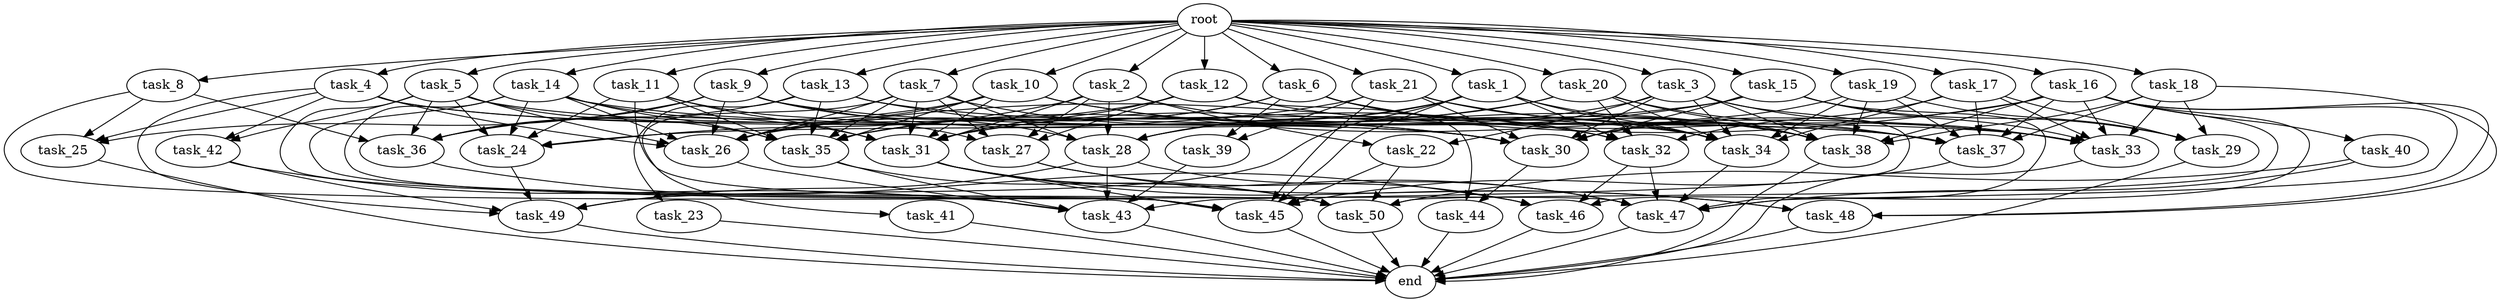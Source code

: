 digraph G {
  root [size="0.000000e+00"];
  task_1 [size="5.339313e+09"];
  task_2 [size="1.409524e+09"];
  task_3 [size="9.445563e+09"];
  task_4 [size="3.871358e+09"];
  task_5 [size="4.600566e+08"];
  task_6 [size="1.227546e+09"];
  task_7 [size="6.147664e+09"];
  task_8 [size="5.831959e+09"];
  task_9 [size="1.109295e+09"];
  task_10 [size="8.222474e+09"];
  task_11 [size="7.349948e+09"];
  task_12 [size="1.289962e+09"];
  task_13 [size="8.607255e+09"];
  task_14 [size="9.342781e+09"];
  task_15 [size="3.065882e+09"];
  task_16 [size="4.705799e+09"];
  task_17 [size="7.037108e+09"];
  task_18 [size="1.682038e+09"];
  task_19 [size="1.960066e+09"];
  task_20 [size="8.017275e+09"];
  task_21 [size="6.840355e+09"];
  task_22 [size="5.367266e+09"];
  task_23 [size="1.374744e+09"];
  task_24 [size="5.252582e+09"];
  task_25 [size="3.619514e+09"];
  task_26 [size="1.170109e+09"];
  task_27 [size="9.661050e+09"];
  task_28 [size="4.576285e+09"];
  task_29 [size="4.341637e+09"];
  task_30 [size="5.646330e+09"];
  task_31 [size="8.384734e+09"];
  task_32 [size="8.864568e+09"];
  task_33 [size="4.870677e+08"];
  task_34 [size="8.126717e+09"];
  task_35 [size="4.024209e+07"];
  task_36 [size="6.550134e+09"];
  task_37 [size="9.305549e+09"];
  task_38 [size="8.492116e+09"];
  task_39 [size="8.132089e+09"];
  task_40 [size="6.067569e+09"];
  task_41 [size="5.822242e+08"];
  task_42 [size="7.866477e+09"];
  task_43 [size="6.201887e+09"];
  task_44 [size="8.560760e+09"];
  task_45 [size="7.412318e+09"];
  task_46 [size="8.638882e+09"];
  task_47 [size="8.367007e+09"];
  task_48 [size="1.879539e+09"];
  task_49 [size="9.551120e+09"];
  task_50 [size="4.542511e+09"];
  end [size="0.000000e+00"];

  root -> task_1 [size="1.000000e-12"];
  root -> task_2 [size="1.000000e-12"];
  root -> task_3 [size="1.000000e-12"];
  root -> task_4 [size="1.000000e-12"];
  root -> task_5 [size="1.000000e-12"];
  root -> task_6 [size="1.000000e-12"];
  root -> task_7 [size="1.000000e-12"];
  root -> task_8 [size="1.000000e-12"];
  root -> task_9 [size="1.000000e-12"];
  root -> task_10 [size="1.000000e-12"];
  root -> task_11 [size="1.000000e-12"];
  root -> task_12 [size="1.000000e-12"];
  root -> task_13 [size="1.000000e-12"];
  root -> task_14 [size="1.000000e-12"];
  root -> task_15 [size="1.000000e-12"];
  root -> task_16 [size="1.000000e-12"];
  root -> task_17 [size="1.000000e-12"];
  root -> task_18 [size="1.000000e-12"];
  root -> task_19 [size="1.000000e-12"];
  root -> task_20 [size="1.000000e-12"];
  root -> task_21 [size="1.000000e-12"];
  task_1 -> task_28 [size="7.627142e+07"];
  task_1 -> task_31 [size="1.048092e+08"];
  task_1 -> task_32 [size="1.772914e+08"];
  task_1 -> task_34 [size="1.015840e+08"];
  task_1 -> task_38 [size="9.435684e+07"];
  task_1 -> task_45 [size="9.265398e+07"];
  task_1 -> task_49 [size="1.910224e+08"];
  task_2 -> task_22 [size="2.683633e+08"];
  task_2 -> task_24 [size="1.050516e+08"];
  task_2 -> task_27 [size="2.415262e+08"];
  task_2 -> task_28 [size="7.627142e+07"];
  task_2 -> task_31 [size="1.048092e+08"];
  task_2 -> task_34 [size="1.015840e+08"];
  task_3 -> task_22 [size="2.683633e+08"];
  task_3 -> task_28 [size="7.627142e+07"];
  task_3 -> task_30 [size="6.273699e+07"];
  task_3 -> task_33 [size="6.088347e+06"];
  task_3 -> task_34 [size="1.015840e+08"];
  task_3 -> task_38 [size="9.435684e+07"];
  task_3 -> task_43 [size="1.033648e+08"];
  task_4 -> task_25 [size="1.206505e+08"];
  task_4 -> task_26 [size="1.300121e+07"];
  task_4 -> task_30 [size="6.273699e+07"];
  task_4 -> task_34 [size="1.015840e+08"];
  task_4 -> task_42 [size="3.933238e+08"];
  task_4 -> task_49 [size="1.910224e+08"];
  task_5 -> task_24 [size="1.050516e+08"];
  task_5 -> task_26 [size="1.300121e+07"];
  task_5 -> task_30 [size="6.273699e+07"];
  task_5 -> task_35 [size="4.471344e+05"];
  task_5 -> task_36 [size="1.310027e+08"];
  task_5 -> task_42 [size="3.933238e+08"];
  task_5 -> task_45 [size="9.265398e+07"];
  task_6 -> task_26 [size="1.300121e+07"];
  task_6 -> task_32 [size="1.772914e+08"];
  task_6 -> task_33 [size="6.088347e+06"];
  task_6 -> task_35 [size="4.471344e+05"];
  task_6 -> task_38 [size="9.435684e+07"];
  task_6 -> task_39 [size="4.066044e+08"];
  task_7 -> task_26 [size="1.300121e+07"];
  task_7 -> task_27 [size="2.415262e+08"];
  task_7 -> task_28 [size="7.627142e+07"];
  task_7 -> task_30 [size="6.273699e+07"];
  task_7 -> task_31 [size="1.048092e+08"];
  task_7 -> task_35 [size="4.471344e+05"];
  task_7 -> task_41 [size="5.822242e+07"];
  task_8 -> task_25 [size="1.206505e+08"];
  task_8 -> task_36 [size="1.310027e+08"];
  task_8 -> task_45 [size="9.265398e+07"];
  task_9 -> task_25 [size="1.206505e+08"];
  task_9 -> task_26 [size="1.300121e+07"];
  task_9 -> task_28 [size="7.627142e+07"];
  task_9 -> task_32 [size="1.772914e+08"];
  task_9 -> task_36 [size="1.310027e+08"];
  task_9 -> task_37 [size="1.163194e+08"];
  task_10 -> task_26 [size="1.300121e+07"];
  task_10 -> task_31 [size="1.048092e+08"];
  task_10 -> task_33 [size="6.088347e+06"];
  task_10 -> task_35 [size="4.471344e+05"];
  task_10 -> task_36 [size="1.310027e+08"];
  task_10 -> task_38 [size="9.435684e+07"];
  task_11 -> task_24 [size="1.050516e+08"];
  task_11 -> task_27 [size="2.415262e+08"];
  task_11 -> task_31 [size="1.048092e+08"];
  task_11 -> task_35 [size="4.471344e+05"];
  task_11 -> task_45 [size="9.265398e+07"];
  task_12 -> task_26 [size="1.300121e+07"];
  task_12 -> task_27 [size="2.415262e+08"];
  task_12 -> task_31 [size="1.048092e+08"];
  task_12 -> task_38 [size="9.435684e+07"];
  task_12 -> task_44 [size="4.280380e+08"];
  task_13 -> task_23 [size="1.374744e+08"];
  task_13 -> task_30 [size="6.273699e+07"];
  task_13 -> task_33 [size="6.088347e+06"];
  task_13 -> task_35 [size="4.471344e+05"];
  task_13 -> task_36 [size="1.310027e+08"];
  task_14 -> task_24 [size="1.050516e+08"];
  task_14 -> task_26 [size="1.300121e+07"];
  task_14 -> task_31 [size="1.048092e+08"];
  task_14 -> task_35 [size="4.471344e+05"];
  task_14 -> task_37 [size="1.163194e+08"];
  task_14 -> task_47 [size="1.045876e+08"];
  task_14 -> task_50 [size="7.570852e+07"];
  task_15 -> task_24 [size="1.050516e+08"];
  task_15 -> task_29 [size="1.085409e+08"];
  task_15 -> task_30 [size="6.273699e+07"];
  task_15 -> task_31 [size="1.048092e+08"];
  task_15 -> task_33 [size="6.088347e+06"];
  task_15 -> task_47 [size="1.045876e+08"];
  task_16 -> task_26 [size="1.300121e+07"];
  task_16 -> task_30 [size="6.273699e+07"];
  task_16 -> task_33 [size="6.088347e+06"];
  task_16 -> task_37 [size="1.163194e+08"];
  task_16 -> task_38 [size="9.435684e+07"];
  task_16 -> task_40 [size="6.067569e+08"];
  task_16 -> task_46 [size="2.159720e+08"];
  task_16 -> task_47 [size="1.045876e+08"];
  task_16 -> task_48 [size="4.698848e+07"];
  task_16 -> task_50 [size="7.570852e+07"];
  task_17 -> task_29 [size="1.085409e+08"];
  task_17 -> task_32 [size="1.772914e+08"];
  task_17 -> task_33 [size="6.088347e+06"];
  task_17 -> task_34 [size="1.015840e+08"];
  task_17 -> task_37 [size="1.163194e+08"];
  task_18 -> task_29 [size="1.085409e+08"];
  task_18 -> task_33 [size="6.088347e+06"];
  task_18 -> task_37 [size="1.163194e+08"];
  task_18 -> task_38 [size="9.435684e+07"];
  task_18 -> task_48 [size="4.698848e+07"];
  task_19 -> task_29 [size="1.085409e+08"];
  task_19 -> task_30 [size="6.273699e+07"];
  task_19 -> task_34 [size="1.015840e+08"];
  task_19 -> task_37 [size="1.163194e+08"];
  task_19 -> task_38 [size="9.435684e+07"];
  task_20 -> task_28 [size="7.627142e+07"];
  task_20 -> task_32 [size="1.772914e+08"];
  task_20 -> task_34 [size="1.015840e+08"];
  task_20 -> task_35 [size="4.471344e+05"];
  task_20 -> task_37 [size="1.163194e+08"];
  task_20 -> task_38 [size="9.435684e+07"];
  task_21 -> task_30 [size="6.273699e+07"];
  task_21 -> task_34 [size="1.015840e+08"];
  task_21 -> task_35 [size="4.471344e+05"];
  task_21 -> task_37 [size="1.163194e+08"];
  task_21 -> task_39 [size="4.066044e+08"];
  task_21 -> task_45 [size="9.265398e+07"];
  task_22 -> task_45 [size="9.265398e+07"];
  task_22 -> task_50 [size="7.570852e+07"];
  task_23 -> end [size="1.000000e-12"];
  task_24 -> task_49 [size="1.910224e+08"];
  task_25 -> end [size="1.000000e-12"];
  task_26 -> task_43 [size="1.033648e+08"];
  task_27 -> task_47 [size="1.045876e+08"];
  task_27 -> task_48 [size="4.698848e+07"];
  task_28 -> task_43 [size="1.033648e+08"];
  task_28 -> task_46 [size="2.159720e+08"];
  task_28 -> task_49 [size="1.910224e+08"];
  task_29 -> end [size="1.000000e-12"];
  task_30 -> task_44 [size="4.280380e+08"];
  task_31 -> task_45 [size="9.265398e+07"];
  task_31 -> task_47 [size="1.045876e+08"];
  task_31 -> task_48 [size="4.698848e+07"];
  task_31 -> task_50 [size="7.570852e+07"];
  task_32 -> task_46 [size="2.159720e+08"];
  task_32 -> task_47 [size="1.045876e+08"];
  task_33 -> end [size="1.000000e-12"];
  task_34 -> task_47 [size="1.045876e+08"];
  task_35 -> task_43 [size="1.033648e+08"];
  task_35 -> task_50 [size="7.570852e+07"];
  task_36 -> task_46 [size="2.159720e+08"];
  task_37 -> task_45 [size="9.265398e+07"];
  task_38 -> end [size="1.000000e-12"];
  task_39 -> task_43 [size="1.033648e+08"];
  task_40 -> task_47 [size="1.045876e+08"];
  task_40 -> task_50 [size="7.570852e+07"];
  task_41 -> end [size="1.000000e-12"];
  task_42 -> task_43 [size="1.033648e+08"];
  task_42 -> task_49 [size="1.910224e+08"];
  task_43 -> end [size="1.000000e-12"];
  task_44 -> end [size="1.000000e-12"];
  task_45 -> end [size="1.000000e-12"];
  task_46 -> end [size="1.000000e-12"];
  task_47 -> end [size="1.000000e-12"];
  task_48 -> end [size="1.000000e-12"];
  task_49 -> end [size="1.000000e-12"];
  task_50 -> end [size="1.000000e-12"];
}
